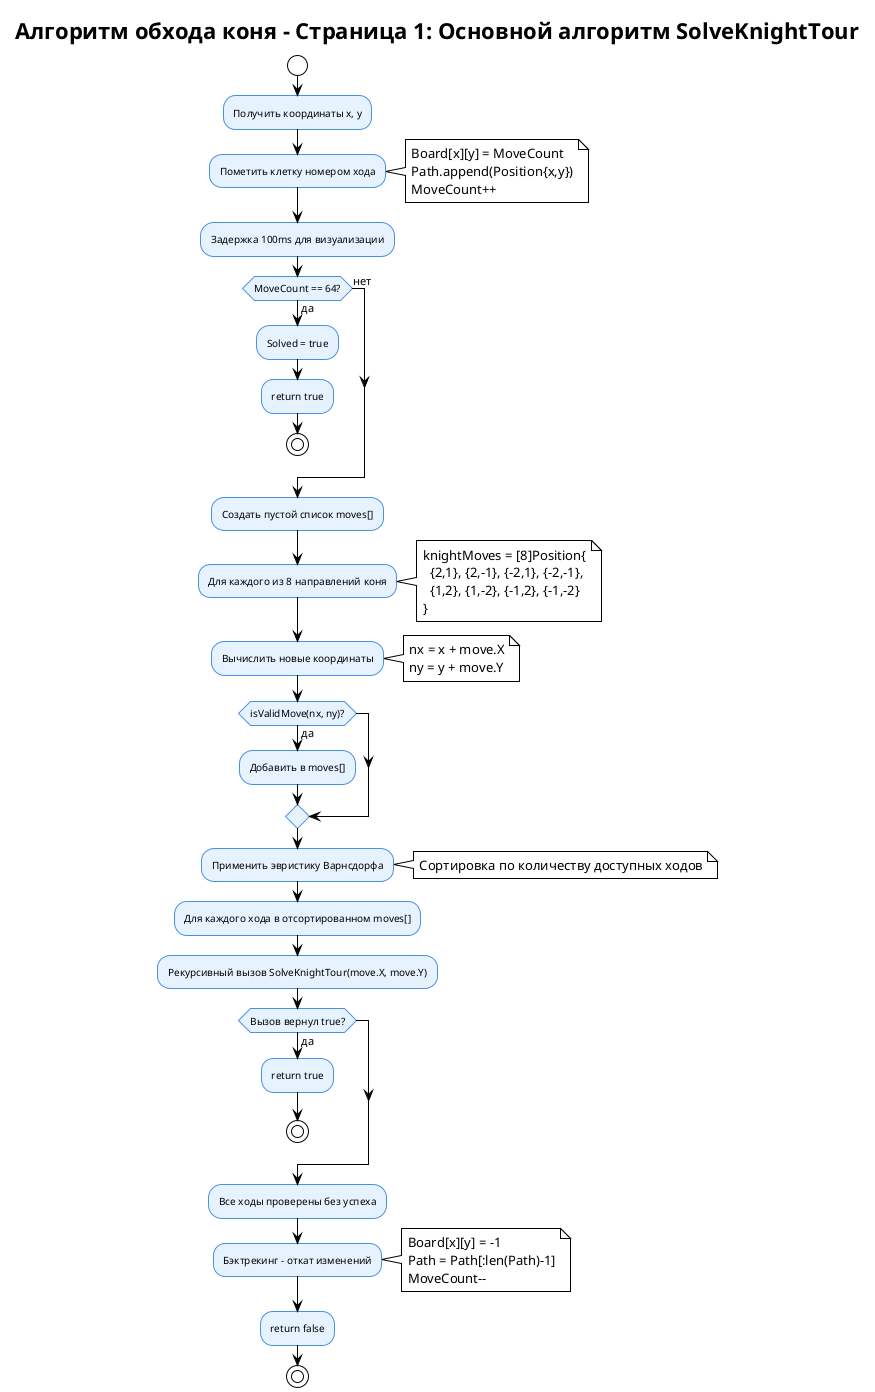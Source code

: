 @startuml Knight Tour Algorithm - Page 1
!theme plain
skinparam activity {
  BackgroundColor #E6F3FF
  BorderColor #4A90E2
  FontSize 10
}
skinparam decision {
  BackgroundColor #FFE6E6
  BorderColor #E24A4A
  FontSize 10
}

title Алгоритм обхода коня - Страница 1: Основной алгоритм SolveKnightTour

start

:Получить координаты x, y;

:Пометить клетку номером хода;
note right
  Board[x][y] = MoveCount
  Path.append(Position{x,y})
  MoveCount++
end note

:Задержка 100ms для визуализации;

if (MoveCount == 64?) then (да)
  :Solved = true;
  :return true;
  stop
else (нет)
endif

:Создать пустой список moves[];

:Для каждого из 8 направлений коня;
note right
  knightMoves = [8]Position{
    {2,1}, {2,-1}, {-2,1}, {-2,-1},
    {1,2}, {1,-2}, {-1,2}, {-1,-2}
  }
end note

:Вычислить новые координаты;
note right
  nx = x + move.X
  ny = y + move.Y
end note

if (isValidMove(nx, ny)?) then (да)
  :Добавить в moves[];
endif

:Применить эвристику Варнсдорфа;
note right: Сортировка по количеству доступных ходов

:Для каждого хода в отсортированном moves[];

:Рекурсивный вызов SolveKnightTour(move.X, move.Y);

if (Вызов вернул true?) then (да)
  :return true;
  stop
endif

:Все ходы проверены без успеха;

:Бэктрекинг - откат изменений;
note right
  Board[x][y] = -1
  Path = Path[:len(Path)-1]
  MoveCount--
end note

:return false;

stop

@enduml

@startuml Knight Tour Algorithm - Page 2
!theme plain
skinparam activity {
  BackgroundColor #E6F3FF
  BorderColor #4A90E2
  FontSize 10
}
skinparam decision {
  BackgroundColor #FFE6E6
  BorderColor #E24A4A
  FontSize 10
}

title Алгоритм обхода коня - Страница 2: Функция isValidMove

start

:Получить координаты x, y;

if (x >= 0?) then (нет)
  :return false;
  stop
endif

if (x < 8?) then (нет)
  :return false;
  stop
endif

if (y >= 0?) then (нет)
  :return false;
  stop
endif

if (y < 8?) then (нет)
  :return false;
  stop
endif

if (Board[x][y] == -1?) then (да)
  :return true;
  stop
else (нет)
  :return false;
  stop
endif

@enduml

@startuml Knight Tour Algorithm - Page 3
!theme plain
skinparam activity {
  BackgroundColor #E6F3FF
  BorderColor #4A90E2
  FontSize 10
}
skinparam decision {
  BackgroundColor #FFE6E6
  BorderColor #E24A4A
  FontSize 10
}

title Алгоритм обхода коня - Страница 3: Функция countMoves

start

:Получить координаты x, y;

:count = 0;

:Для каждого из 8 направлений коня;

:Вычислить новые координаты;
note right
  nx = x + move.X
  ny = y + move.Y
end note

if (isValidMove(nx, ny)?) then (да)
  :count++;
endif

:Проверены все 8 направлений?;

:return count;

stop

@enduml

@startuml Knight Tour Algorithm - Page 4
!theme plain
skinparam activity {
  BackgroundColor #E6F3FF
  BorderColor #4A90E2
  FontSize 10
}
skinparam decision {
  BackgroundColor #FFE6E6
  BorderColor #E24A4A
  FontSize 10
}

title Алгоритм обхода коня - Страница 4: Эвристика Варнсдорфа (сортировка)

start

:Получить список moves[];

:Сортировка пузырьком;
note right
  Сортировать по возрастанию количества
  доступных ходов для каждой позиции
end note

:i = 0;

while (i < len(moves)-1?) is (да)
  :j = i + 1;
  
  while (j < len(moves)?) is (да)
    :Получить количество ходов для moves[i];
    :Получить количество ходов для moves[j];
    
    if (countMoves(i) > countMoves(j)?) then (да)
      :Поменять местами moves[i] и moves[j];
    endif
    
    :j++;
  endwhile (нет)
  
  :i++;
endwhile (нет)

:Возврат отсортированного списка;
note right
  Ходы с наименьшим количеством
  продолжений идут первыми
end note

stop

@enduml

@startuml Knight Tour Algorithm - Page 5
!theme plain

title Алгоритм обхода коня - Страница 5: Структуры данных

note as N1
**Position struct**
type Position struct {
  X int  // Координата X
  Y int  // Координата Y
}
end note

note as N2
**Game struct**
type Game struct {
  Board [8][8]int      // Доска: -1 = не посещена, 0+ = номер хода
  Path []Position      // Путь коня
  Current Position     // Текущая позиция
  MoveCount int        // Счетчик ходов
  Solved bool          // Флаг решения задачи
  Cellsize float64     // Размер клетки для отрисовки
  StartPosition Position // Стартовая позиция
}
end note

note as N3
**knightMoves массив**
var knightMoves = [8]Position{
  {2, 1}, {2, -1}, {-2, 1}, {-2, -1},
  {1, 2}, {1, -2}, {-1, 2}, {-1, -2}
}

Все 8 возможных ходов коня в шахматах
end note

note as N4
**Инициализация NewGame()**
1. Создать объект Game
2. Установить размер клетки = 48.0
3. Установить стартовую позицию (1,3)
4. Инициализировать доску значениями -1
5. Запустить горутину с алгоритмом поиска
end note

@enduml